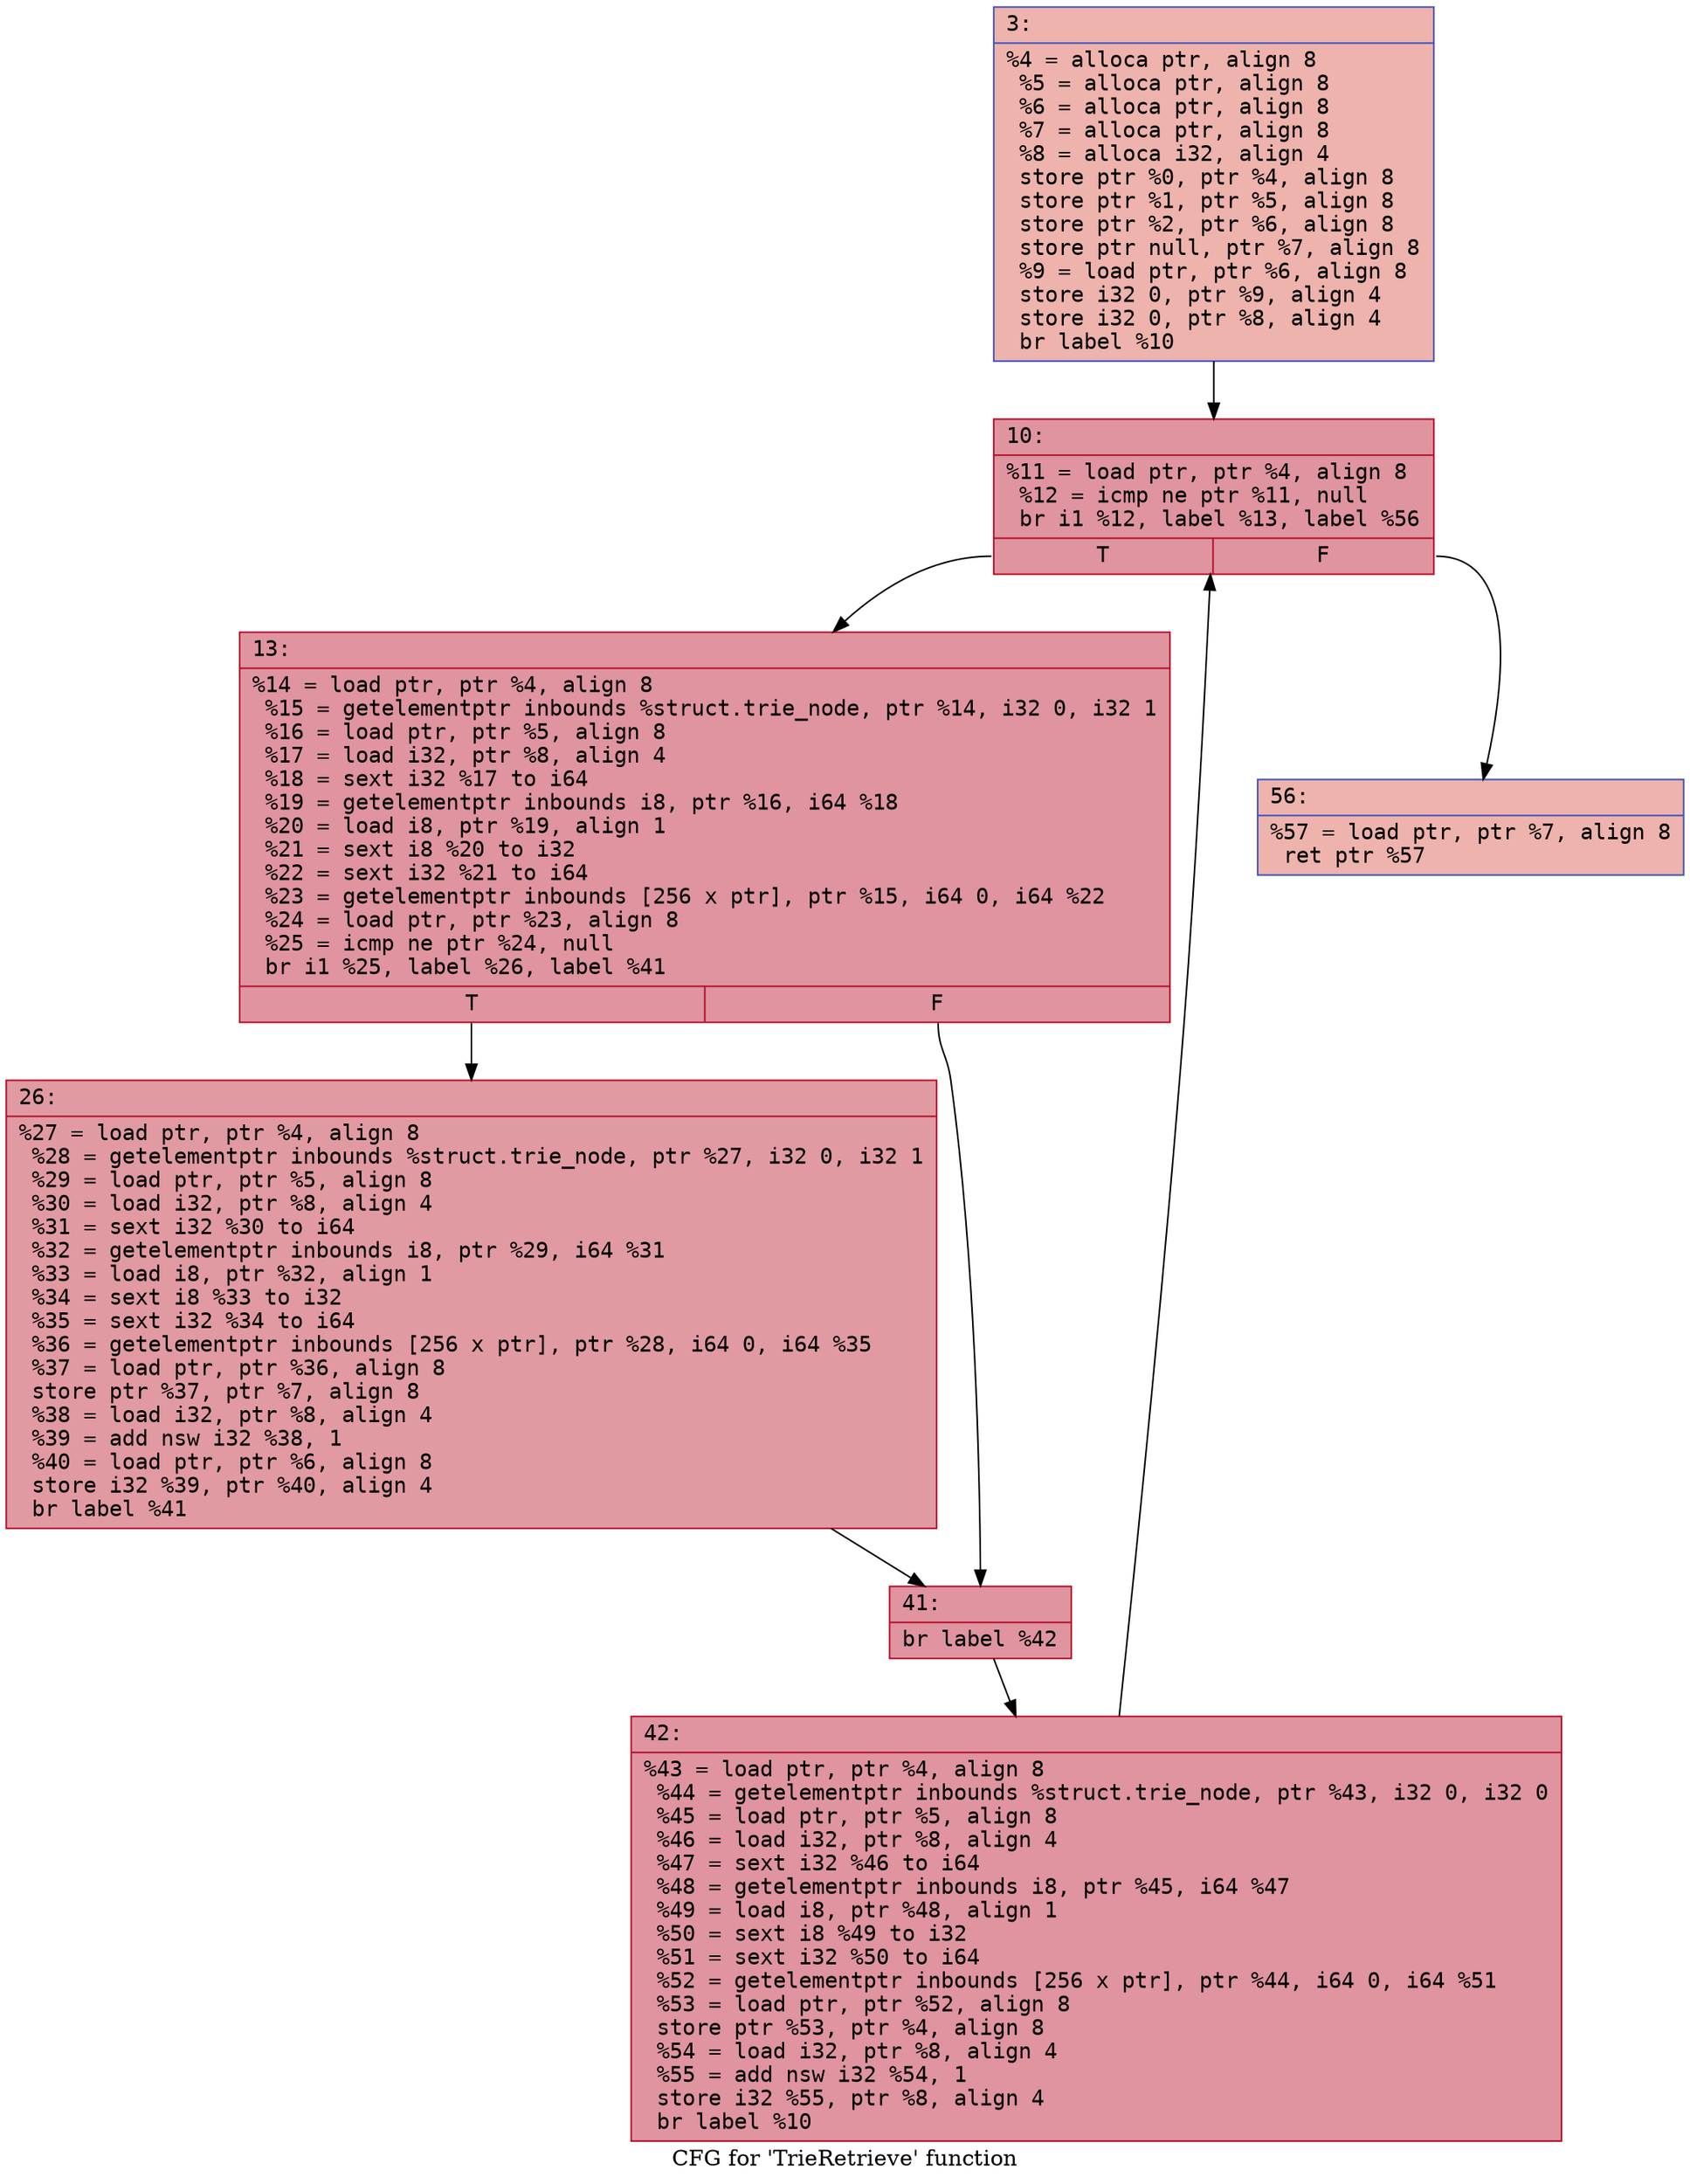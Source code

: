 digraph "CFG for 'TrieRetrieve' function" {
	label="CFG for 'TrieRetrieve' function";

	Node0x6000005a7840 [shape=record,color="#3d50c3ff", style=filled, fillcolor="#d6524470" fontname="Courier",label="{3:\l|  %4 = alloca ptr, align 8\l  %5 = alloca ptr, align 8\l  %6 = alloca ptr, align 8\l  %7 = alloca ptr, align 8\l  %8 = alloca i32, align 4\l  store ptr %0, ptr %4, align 8\l  store ptr %1, ptr %5, align 8\l  store ptr %2, ptr %6, align 8\l  store ptr null, ptr %7, align 8\l  %9 = load ptr, ptr %6, align 8\l  store i32 0, ptr %9, align 4\l  store i32 0, ptr %8, align 4\l  br label %10\l}"];
	Node0x6000005a7840 -> Node0x6000005a7890[tooltip="3 -> 10\nProbability 100.00%" ];
	Node0x6000005a7890 [shape=record,color="#b70d28ff", style=filled, fillcolor="#b70d2870" fontname="Courier",label="{10:\l|  %11 = load ptr, ptr %4, align 8\l  %12 = icmp ne ptr %11, null\l  br i1 %12, label %13, label %56\l|{<s0>T|<s1>F}}"];
	Node0x6000005a7890:s0 -> Node0x6000005a78e0[tooltip="10 -> 13\nProbability 96.88%" ];
	Node0x6000005a7890:s1 -> Node0x6000005a7a20[tooltip="10 -> 56\nProbability 3.12%" ];
	Node0x6000005a78e0 [shape=record,color="#b70d28ff", style=filled, fillcolor="#b70d2870" fontname="Courier",label="{13:\l|  %14 = load ptr, ptr %4, align 8\l  %15 = getelementptr inbounds %struct.trie_node, ptr %14, i32 0, i32 1\l  %16 = load ptr, ptr %5, align 8\l  %17 = load i32, ptr %8, align 4\l  %18 = sext i32 %17 to i64\l  %19 = getelementptr inbounds i8, ptr %16, i64 %18\l  %20 = load i8, ptr %19, align 1\l  %21 = sext i8 %20 to i32\l  %22 = sext i32 %21 to i64\l  %23 = getelementptr inbounds [256 x ptr], ptr %15, i64 0, i64 %22\l  %24 = load ptr, ptr %23, align 8\l  %25 = icmp ne ptr %24, null\l  br i1 %25, label %26, label %41\l|{<s0>T|<s1>F}}"];
	Node0x6000005a78e0:s0 -> Node0x6000005a7930[tooltip="13 -> 26\nProbability 62.50%" ];
	Node0x6000005a78e0:s1 -> Node0x6000005a7980[tooltip="13 -> 41\nProbability 37.50%" ];
	Node0x6000005a7930 [shape=record,color="#b70d28ff", style=filled, fillcolor="#bb1b2c70" fontname="Courier",label="{26:\l|  %27 = load ptr, ptr %4, align 8\l  %28 = getelementptr inbounds %struct.trie_node, ptr %27, i32 0, i32 1\l  %29 = load ptr, ptr %5, align 8\l  %30 = load i32, ptr %8, align 4\l  %31 = sext i32 %30 to i64\l  %32 = getelementptr inbounds i8, ptr %29, i64 %31\l  %33 = load i8, ptr %32, align 1\l  %34 = sext i8 %33 to i32\l  %35 = sext i32 %34 to i64\l  %36 = getelementptr inbounds [256 x ptr], ptr %28, i64 0, i64 %35\l  %37 = load ptr, ptr %36, align 8\l  store ptr %37, ptr %7, align 8\l  %38 = load i32, ptr %8, align 4\l  %39 = add nsw i32 %38, 1\l  %40 = load ptr, ptr %6, align 8\l  store i32 %39, ptr %40, align 4\l  br label %41\l}"];
	Node0x6000005a7930 -> Node0x6000005a7980[tooltip="26 -> 41\nProbability 100.00%" ];
	Node0x6000005a7980 [shape=record,color="#b70d28ff", style=filled, fillcolor="#b70d2870" fontname="Courier",label="{41:\l|  br label %42\l}"];
	Node0x6000005a7980 -> Node0x6000005a79d0[tooltip="41 -> 42\nProbability 100.00%" ];
	Node0x6000005a79d0 [shape=record,color="#b70d28ff", style=filled, fillcolor="#b70d2870" fontname="Courier",label="{42:\l|  %43 = load ptr, ptr %4, align 8\l  %44 = getelementptr inbounds %struct.trie_node, ptr %43, i32 0, i32 0\l  %45 = load ptr, ptr %5, align 8\l  %46 = load i32, ptr %8, align 4\l  %47 = sext i32 %46 to i64\l  %48 = getelementptr inbounds i8, ptr %45, i64 %47\l  %49 = load i8, ptr %48, align 1\l  %50 = sext i8 %49 to i32\l  %51 = sext i32 %50 to i64\l  %52 = getelementptr inbounds [256 x ptr], ptr %44, i64 0, i64 %51\l  %53 = load ptr, ptr %52, align 8\l  store ptr %53, ptr %4, align 8\l  %54 = load i32, ptr %8, align 4\l  %55 = add nsw i32 %54, 1\l  store i32 %55, ptr %8, align 4\l  br label %10\l}"];
	Node0x6000005a79d0 -> Node0x6000005a7890[tooltip="42 -> 10\nProbability 100.00%" ];
	Node0x6000005a7a20 [shape=record,color="#3d50c3ff", style=filled, fillcolor="#d6524470" fontname="Courier",label="{56:\l|  %57 = load ptr, ptr %7, align 8\l  ret ptr %57\l}"];
}
